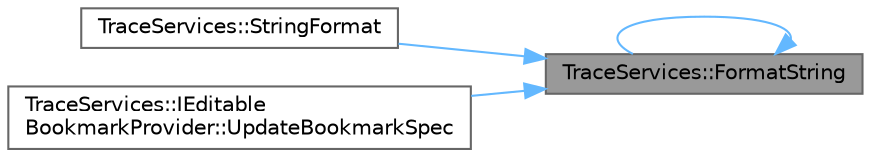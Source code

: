 digraph "TraceServices::FormatString"
{
 // INTERACTIVE_SVG=YES
 // LATEX_PDF_SIZE
  bgcolor="transparent";
  edge [fontname=Helvetica,fontsize=10,labelfontname=Helvetica,labelfontsize=10];
  node [fontname=Helvetica,fontsize=10,shape=box,height=0.2,width=0.4];
  rankdir="RL";
  Node1 [id="Node000001",label="TraceServices::FormatString",height=0.2,width=0.4,color="gray40", fillcolor="grey60", style="filled", fontcolor="black",tooltip=" "];
  Node1 -> Node1 [id="edge1_Node000001_Node000001",dir="back",color="steelblue1",style="solid",tooltip=" "];
  Node1 -> Node2 [id="edge2_Node000001_Node000002",dir="back",color="steelblue1",style="solid",tooltip=" "];
  Node2 [id="Node000002",label="TraceServices::StringFormat",height=0.2,width=0.4,color="grey40", fillcolor="white", style="filled",URL="$df/d34/namespaceTraceServices.html#a06be0af779d050212f826909d78358b5",tooltip=" "];
  Node1 -> Node3 [id="edge3_Node000001_Node000003",dir="back",color="steelblue1",style="solid",tooltip=" "];
  Node3 [id="Node000003",label="TraceServices::IEditable\lBookmarkProvider::UpdateBookmarkSpec",height=0.2,width=0.4,color="grey40", fillcolor="white", style="filled",URL="$d9/d19/classTraceServices_1_1IEditableBookmarkProvider.html#ae080d28a7734ae165ea3817e965a881b",tooltip=" "];
}
